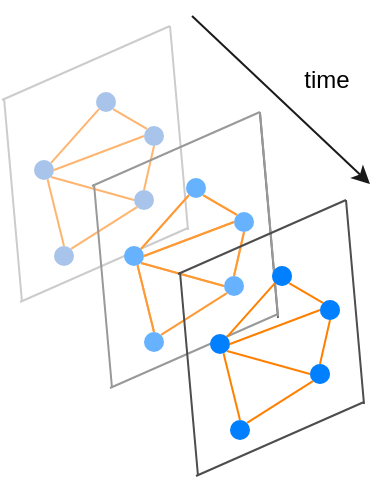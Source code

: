 <mxfile version="18.0.2" type="github">
  <diagram id="ZEEIfeb5kdQ4oCF-WjpS" name="第 1 页">
    <mxGraphModel dx="433" dy="239" grid="0" gridSize="10" guides="1" tooltips="1" connect="1" arrows="1" fold="1" page="1" pageScale="1" pageWidth="827" pageHeight="1169" math="0" shadow="0">
      <root>
        <mxCell id="0" />
        <mxCell id="1" parent="0" />
        <mxCell id="BLYDs0t8KJtAaiGoSsUx-44" value="" style="group" vertex="1" connectable="0" parent="1">
          <mxGeometry x="169" y="282" width="138" height="181" as="geometry" />
        </mxCell>
        <mxCell id="BLYDs0t8KJtAaiGoSsUx-4" value="" style="endArrow=none;html=1;rounded=0;strokeColor=#CCCCCC;" edge="1" parent="BLYDs0t8KJtAaiGoSsUx-44">
          <mxGeometry width="50" height="50" relative="1" as="geometry">
            <mxPoint x="10" y="138" as="sourcePoint" />
            <mxPoint x="1" y="36" as="targetPoint" />
          </mxGeometry>
        </mxCell>
        <mxCell id="BLYDs0t8KJtAaiGoSsUx-5" value="" style="endArrow=none;html=1;rounded=0;strokeColor=#CCCCCC;" edge="1" parent="BLYDs0t8KJtAaiGoSsUx-44">
          <mxGeometry width="50" height="50" relative="1" as="geometry">
            <mxPoint y="37" as="sourcePoint" />
            <mxPoint x="84" as="targetPoint" />
          </mxGeometry>
        </mxCell>
        <mxCell id="BLYDs0t8KJtAaiGoSsUx-6" value="" style="endArrow=none;html=1;rounded=0;strokeColor=#CCCCCC;" edge="1" parent="BLYDs0t8KJtAaiGoSsUx-44">
          <mxGeometry width="50" height="50" relative="1" as="geometry">
            <mxPoint x="93" y="102" as="sourcePoint" />
            <mxPoint x="84" as="targetPoint" />
          </mxGeometry>
        </mxCell>
        <mxCell id="BLYDs0t8KJtAaiGoSsUx-7" value="" style="endArrow=none;html=1;rounded=0;strokeColor=#CCCCCC;" edge="1" parent="BLYDs0t8KJtAaiGoSsUx-44">
          <mxGeometry width="50" height="50" relative="1" as="geometry">
            <mxPoint x="9" y="138" as="sourcePoint" />
            <mxPoint x="93" y="101" as="targetPoint" />
          </mxGeometry>
        </mxCell>
        <mxCell id="BLYDs0t8KJtAaiGoSsUx-12" value="" style="ellipse;whiteSpace=wrap;html=1;aspect=fixed;fillColor=#A9C4EB;strokeColor=none;" vertex="1" parent="BLYDs0t8KJtAaiGoSsUx-44">
          <mxGeometry x="16" y="67" width="10" height="10" as="geometry" />
        </mxCell>
        <mxCell id="BLYDs0t8KJtAaiGoSsUx-13" value="" style="ellipse;whiteSpace=wrap;html=1;aspect=fixed;fillColor=#A9C4EB;strokeColor=none;" vertex="1" parent="BLYDs0t8KJtAaiGoSsUx-44">
          <mxGeometry x="47" y="33" width="10" height="10" as="geometry" />
        </mxCell>
        <mxCell id="BLYDs0t8KJtAaiGoSsUx-14" value="" style="ellipse;whiteSpace=wrap;html=1;aspect=fixed;fillColor=#A9C4EB;strokeColor=none;" vertex="1" parent="BLYDs0t8KJtAaiGoSsUx-44">
          <mxGeometry x="26" y="110" width="10" height="10" as="geometry" />
        </mxCell>
        <mxCell id="BLYDs0t8KJtAaiGoSsUx-15" value="" style="ellipse;whiteSpace=wrap;html=1;aspect=fixed;fillColor=#A9C4EB;strokeColor=none;" vertex="1" parent="BLYDs0t8KJtAaiGoSsUx-44">
          <mxGeometry x="66" y="82" width="10" height="10" as="geometry" />
        </mxCell>
        <mxCell id="BLYDs0t8KJtAaiGoSsUx-16" value="" style="ellipse;whiteSpace=wrap;html=1;aspect=fixed;fillColor=#A9C4EB;strokeColor=none;" vertex="1" parent="BLYDs0t8KJtAaiGoSsUx-44">
          <mxGeometry x="71" y="50" width="10" height="10" as="geometry" />
        </mxCell>
        <mxCell id="BLYDs0t8KJtAaiGoSsUx-17" value="" style="endArrow=none;html=1;rounded=0;strokeColor=#FFB570;exitX=1;exitY=0;exitDx=0;exitDy=0;entryX=0;entryY=1;entryDx=0;entryDy=0;" edge="1" parent="BLYDs0t8KJtAaiGoSsUx-44" source="BLYDs0t8KJtAaiGoSsUx-12" target="BLYDs0t8KJtAaiGoSsUx-13">
          <mxGeometry width="50" height="50" relative="1" as="geometry">
            <mxPoint x="124" y="116" as="sourcePoint" />
            <mxPoint x="174" y="66" as="targetPoint" />
          </mxGeometry>
        </mxCell>
        <mxCell id="BLYDs0t8KJtAaiGoSsUx-19" value="" style="endArrow=none;html=1;rounded=0;strokeColor=#FFB570;exitX=1;exitY=1;exitDx=0;exitDy=0;entryX=0;entryY=0;entryDx=0;entryDy=0;" edge="1" parent="BLYDs0t8KJtAaiGoSsUx-44" source="BLYDs0t8KJtAaiGoSsUx-13" target="BLYDs0t8KJtAaiGoSsUx-16">
          <mxGeometry width="50" height="50" relative="1" as="geometry">
            <mxPoint x="138.996" y="68.464" as="sourcePoint" />
            <mxPoint x="162.924" y="41.536" as="targetPoint" />
          </mxGeometry>
        </mxCell>
        <mxCell id="BLYDs0t8KJtAaiGoSsUx-20" value="" style="endArrow=none;html=1;rounded=0;strokeColor=#FFB570;exitX=1;exitY=0.5;exitDx=0;exitDy=0;entryX=0;entryY=0.5;entryDx=0;entryDy=0;" edge="1" parent="BLYDs0t8KJtAaiGoSsUx-44" source="BLYDs0t8KJtAaiGoSsUx-12" target="BLYDs0t8KJtAaiGoSsUx-16">
          <mxGeometry width="50" height="50" relative="1" as="geometry">
            <mxPoint x="40.036" y="86.924" as="sourcePoint" />
            <mxPoint x="63.964" y="59.996" as="targetPoint" />
          </mxGeometry>
        </mxCell>
        <mxCell id="BLYDs0t8KJtAaiGoSsUx-21" value="" style="endArrow=none;html=1;rounded=0;strokeColor=#FFB570;exitX=0.5;exitY=1;exitDx=0;exitDy=0;entryX=0.5;entryY=0;entryDx=0;entryDy=0;" edge="1" parent="BLYDs0t8KJtAaiGoSsUx-44" source="BLYDs0t8KJtAaiGoSsUx-16" target="BLYDs0t8KJtAaiGoSsUx-15">
          <mxGeometry width="50" height="50" relative="1" as="geometry">
            <mxPoint x="132.996" y="74.924" as="sourcePoint" />
            <mxPoint x="156.924" y="47.996" as="targetPoint" />
          </mxGeometry>
        </mxCell>
        <mxCell id="BLYDs0t8KJtAaiGoSsUx-25" value="" style="endArrow=none;html=1;rounded=0;strokeColor=#FFB570;exitX=0;exitY=1;exitDx=0;exitDy=0;entryX=1;entryY=0;entryDx=0;entryDy=0;" edge="1" parent="BLYDs0t8KJtAaiGoSsUx-44" source="BLYDs0t8KJtAaiGoSsUx-15" target="BLYDs0t8KJtAaiGoSsUx-14">
          <mxGeometry width="50" height="50" relative="1" as="geometry">
            <mxPoint x="52" y="88" as="sourcePoint" />
            <mxPoint x="47" y="110.0" as="targetPoint" />
          </mxGeometry>
        </mxCell>
        <mxCell id="BLYDs0t8KJtAaiGoSsUx-26" value="" style="endArrow=none;html=1;rounded=0;strokeColor=#FFB570;exitX=0.5;exitY=0;exitDx=0;exitDy=0;entryX=0.676;entryY=0.96;entryDx=0;entryDy=0;entryPerimeter=0;" edge="1" parent="BLYDs0t8KJtAaiGoSsUx-44" source="BLYDs0t8KJtAaiGoSsUx-14" target="BLYDs0t8KJtAaiGoSsUx-12">
          <mxGeometry width="50" height="50" relative="1" as="geometry">
            <mxPoint x="77.464" y="100.536" as="sourcePoint" />
            <mxPoint x="44.536" y="121.464" as="targetPoint" />
          </mxGeometry>
        </mxCell>
        <mxCell id="BLYDs0t8KJtAaiGoSsUx-27" value="" style="endArrow=none;html=1;rounded=0;strokeColor=#FFB570;exitX=0;exitY=0.5;exitDx=0;exitDy=0;entryX=1;entryY=1;entryDx=0;entryDy=0;" edge="1" parent="BLYDs0t8KJtAaiGoSsUx-44" source="BLYDs0t8KJtAaiGoSsUx-15" target="BLYDs0t8KJtAaiGoSsUx-12">
          <mxGeometry width="50" height="50" relative="1" as="geometry">
            <mxPoint x="77.464" y="100.536" as="sourcePoint" />
            <mxPoint x="44.536" y="121.464" as="targetPoint" />
          </mxGeometry>
        </mxCell>
        <mxCell id="BLYDs0t8KJtAaiGoSsUx-87" value="" style="group" vertex="1" connectable="0" parent="BLYDs0t8KJtAaiGoSsUx-44">
          <mxGeometry x="45" y="43" width="93" height="138" as="geometry" />
        </mxCell>
        <mxCell id="BLYDs0t8KJtAaiGoSsUx-46" value="" style="endArrow=none;html=1;rounded=0;strokeColor=#999999;" edge="1" parent="BLYDs0t8KJtAaiGoSsUx-87">
          <mxGeometry width="50" height="50" relative="1" as="geometry">
            <mxPoint x="10" y="138" as="sourcePoint" />
            <mxPoint x="1" y="36" as="targetPoint" />
          </mxGeometry>
        </mxCell>
        <mxCell id="BLYDs0t8KJtAaiGoSsUx-47" value="" style="endArrow=none;html=1;rounded=0;strokeColor=#999999;" edge="1" parent="BLYDs0t8KJtAaiGoSsUx-87">
          <mxGeometry width="50" height="50" relative="1" as="geometry">
            <mxPoint y="37" as="sourcePoint" />
            <mxPoint x="84" as="targetPoint" />
          </mxGeometry>
        </mxCell>
        <mxCell id="BLYDs0t8KJtAaiGoSsUx-48" value="" style="endArrow=none;html=1;rounded=0;strokeColor=#666666;" edge="1" parent="BLYDs0t8KJtAaiGoSsUx-87">
          <mxGeometry width="50" height="50" relative="1" as="geometry">
            <mxPoint x="93" y="103" as="sourcePoint" />
            <mxPoint x="84" y="1" as="targetPoint" />
          </mxGeometry>
        </mxCell>
        <mxCell id="BLYDs0t8KJtAaiGoSsUx-49" value="" style="endArrow=none;html=1;rounded=0;strokeColor=#999999;" edge="1" parent="BLYDs0t8KJtAaiGoSsUx-87">
          <mxGeometry width="50" height="50" relative="1" as="geometry">
            <mxPoint x="9" y="138" as="sourcePoint" />
            <mxPoint x="93" y="101" as="targetPoint" />
          </mxGeometry>
        </mxCell>
        <mxCell id="BLYDs0t8KJtAaiGoSsUx-50" value="" style="ellipse;whiteSpace=wrap;html=1;aspect=fixed;fillColor=#66B2FF;strokeColor=none;" vertex="1" parent="BLYDs0t8KJtAaiGoSsUx-87">
          <mxGeometry x="16" y="67" width="10" height="10" as="geometry" />
        </mxCell>
        <mxCell id="BLYDs0t8KJtAaiGoSsUx-51" value="" style="ellipse;whiteSpace=wrap;html=1;aspect=fixed;fillColor=#66B2FF;strokeColor=none;" vertex="1" parent="BLYDs0t8KJtAaiGoSsUx-87">
          <mxGeometry x="47" y="33" width="10" height="10" as="geometry" />
        </mxCell>
        <mxCell id="BLYDs0t8KJtAaiGoSsUx-52" value="" style="ellipse;whiteSpace=wrap;html=1;aspect=fixed;fillColor=#66B2FF;strokeColor=none;" vertex="1" parent="BLYDs0t8KJtAaiGoSsUx-87">
          <mxGeometry x="26" y="110" width="10" height="10" as="geometry" />
        </mxCell>
        <mxCell id="BLYDs0t8KJtAaiGoSsUx-53" value="" style="ellipse;whiteSpace=wrap;html=1;aspect=fixed;fillColor=#66B2FF;strokeColor=none;" vertex="1" parent="BLYDs0t8KJtAaiGoSsUx-87">
          <mxGeometry x="66" y="82" width="10" height="10" as="geometry" />
        </mxCell>
        <mxCell id="BLYDs0t8KJtAaiGoSsUx-54" value="" style="ellipse;whiteSpace=wrap;html=1;aspect=fixed;fillColor=#66B2FF;strokeColor=none;" vertex="1" parent="BLYDs0t8KJtAaiGoSsUx-87">
          <mxGeometry x="71" y="50" width="10" height="10" as="geometry" />
        </mxCell>
        <mxCell id="BLYDs0t8KJtAaiGoSsUx-55" value="" style="endArrow=none;html=1;rounded=0;strokeColor=#FFB570;exitX=1;exitY=0;exitDx=0;exitDy=0;entryX=0;entryY=1;entryDx=0;entryDy=0;" edge="1" parent="BLYDs0t8KJtAaiGoSsUx-87" source="BLYDs0t8KJtAaiGoSsUx-50" target="BLYDs0t8KJtAaiGoSsUx-51">
          <mxGeometry width="50" height="50" relative="1" as="geometry">
            <mxPoint x="124" y="116" as="sourcePoint" />
            <mxPoint x="174" y="66" as="targetPoint" />
          </mxGeometry>
        </mxCell>
        <mxCell id="BLYDs0t8KJtAaiGoSsUx-56" value="" style="endArrow=none;html=1;rounded=0;strokeColor=#FFB570;exitX=1;exitY=1;exitDx=0;exitDy=0;entryX=0;entryY=0;entryDx=0;entryDy=0;" edge="1" parent="BLYDs0t8KJtAaiGoSsUx-87" source="BLYDs0t8KJtAaiGoSsUx-51" target="BLYDs0t8KJtAaiGoSsUx-54">
          <mxGeometry width="50" height="50" relative="1" as="geometry">
            <mxPoint x="138.996" y="68.464" as="sourcePoint" />
            <mxPoint x="162.924" y="41.536" as="targetPoint" />
          </mxGeometry>
        </mxCell>
        <mxCell id="BLYDs0t8KJtAaiGoSsUx-57" value="" style="endArrow=none;html=1;rounded=0;strokeColor=#FFB570;exitX=1;exitY=0.5;exitDx=0;exitDy=0;entryX=0;entryY=0.5;entryDx=0;entryDy=0;" edge="1" parent="BLYDs0t8KJtAaiGoSsUx-87" source="BLYDs0t8KJtAaiGoSsUx-50" target="BLYDs0t8KJtAaiGoSsUx-54">
          <mxGeometry width="50" height="50" relative="1" as="geometry">
            <mxPoint x="40.036" y="86.924" as="sourcePoint" />
            <mxPoint x="63.964" y="59.996" as="targetPoint" />
          </mxGeometry>
        </mxCell>
        <mxCell id="BLYDs0t8KJtAaiGoSsUx-58" value="" style="endArrow=none;html=1;rounded=0;strokeColor=#FFB570;exitX=0.5;exitY=1;exitDx=0;exitDy=0;entryX=0.5;entryY=0;entryDx=0;entryDy=0;" edge="1" parent="BLYDs0t8KJtAaiGoSsUx-87" source="BLYDs0t8KJtAaiGoSsUx-54" target="BLYDs0t8KJtAaiGoSsUx-53">
          <mxGeometry width="50" height="50" relative="1" as="geometry">
            <mxPoint x="132.996" y="74.924" as="sourcePoint" />
            <mxPoint x="156.924" y="47.996" as="targetPoint" />
          </mxGeometry>
        </mxCell>
        <mxCell id="BLYDs0t8KJtAaiGoSsUx-59" value="" style="endArrow=none;html=1;rounded=0;strokeColor=#FF9933;exitX=0;exitY=1;exitDx=0;exitDy=0;entryX=1;entryY=0;entryDx=0;entryDy=0;" edge="1" parent="BLYDs0t8KJtAaiGoSsUx-87" source="BLYDs0t8KJtAaiGoSsUx-53" target="BLYDs0t8KJtAaiGoSsUx-52">
          <mxGeometry width="50" height="50" relative="1" as="geometry">
            <mxPoint x="52" y="88" as="sourcePoint" />
            <mxPoint x="47" y="110.0" as="targetPoint" />
          </mxGeometry>
        </mxCell>
        <mxCell id="BLYDs0t8KJtAaiGoSsUx-60" value="" style="endArrow=none;html=1;rounded=0;strokeColor=#FFB570;exitX=0.5;exitY=0;exitDx=0;exitDy=0;entryX=0.676;entryY=0.96;entryDx=0;entryDy=0;entryPerimeter=0;" edge="1" parent="BLYDs0t8KJtAaiGoSsUx-87" source="BLYDs0t8KJtAaiGoSsUx-52" target="BLYDs0t8KJtAaiGoSsUx-50">
          <mxGeometry width="50" height="50" relative="1" as="geometry">
            <mxPoint x="77.464" y="100.536" as="sourcePoint" />
            <mxPoint x="44.536" y="121.464" as="targetPoint" />
          </mxGeometry>
        </mxCell>
        <mxCell id="BLYDs0t8KJtAaiGoSsUx-61" value="" style="endArrow=none;html=1;rounded=0;strokeColor=#FFB570;exitX=0;exitY=0.5;exitDx=0;exitDy=0;entryX=1;entryY=1;entryDx=0;entryDy=0;" edge="1" parent="BLYDs0t8KJtAaiGoSsUx-87" source="BLYDs0t8KJtAaiGoSsUx-53" target="BLYDs0t8KJtAaiGoSsUx-50">
          <mxGeometry width="50" height="50" relative="1" as="geometry">
            <mxPoint x="77.464" y="100.536" as="sourcePoint" />
            <mxPoint x="44.536" y="121.464" as="targetPoint" />
          </mxGeometry>
        </mxCell>
        <mxCell id="BLYDs0t8KJtAaiGoSsUx-64" value="" style="endArrow=none;html=1;rounded=0;strokeColor=#FF9933;exitX=0;exitY=0.5;exitDx=0;exitDy=0;entryX=1;entryY=1;entryDx=0;entryDy=0;" edge="1" parent="BLYDs0t8KJtAaiGoSsUx-87">
          <mxGeometry width="50" height="50" relative="1" as="geometry">
            <mxPoint x="66.0" y="87" as="sourcePoint" />
            <mxPoint x="24.536" y="75.536" as="targetPoint" />
          </mxGeometry>
        </mxCell>
        <mxCell id="BLYDs0t8KJtAaiGoSsUx-65" value="" style="endArrow=none;html=1;rounded=0;strokeColor=#FF9933;exitX=0.5;exitY=1;exitDx=0;exitDy=0;entryX=0.5;entryY=0;entryDx=0;entryDy=0;" edge="1" parent="BLYDs0t8KJtAaiGoSsUx-87">
          <mxGeometry width="50" height="50" relative="1" as="geometry">
            <mxPoint x="76" y="60" as="sourcePoint" />
            <mxPoint x="71" y="82" as="targetPoint" />
          </mxGeometry>
        </mxCell>
        <mxCell id="BLYDs0t8KJtAaiGoSsUx-66" value="" style="endArrow=none;html=1;rounded=0;strokeColor=#FF9933;exitX=1;exitY=0.5;exitDx=0;exitDy=0;entryX=0;entryY=0.5;entryDx=0;entryDy=0;" edge="1" parent="BLYDs0t8KJtAaiGoSsUx-87">
          <mxGeometry width="50" height="50" relative="1" as="geometry">
            <mxPoint x="26.0" y="72" as="sourcePoint" />
            <mxPoint x="71" y="55" as="targetPoint" />
          </mxGeometry>
        </mxCell>
        <mxCell id="BLYDs0t8KJtAaiGoSsUx-67" value="" style="endArrow=none;html=1;rounded=0;strokeColor=#FF9933;exitX=1;exitY=0;exitDx=0;exitDy=0;entryX=0;entryY=1;entryDx=0;entryDy=0;" edge="1" parent="BLYDs0t8KJtAaiGoSsUx-87">
          <mxGeometry width="50" height="50" relative="1" as="geometry">
            <mxPoint x="24.536" y="68.464" as="sourcePoint" />
            <mxPoint x="48.464" y="41.536" as="targetPoint" />
          </mxGeometry>
        </mxCell>
        <mxCell id="BLYDs0t8KJtAaiGoSsUx-68" value="" style="endArrow=none;html=1;rounded=0;strokeColor=#FF9933;exitX=1;exitY=1;exitDx=0;exitDy=0;entryX=0;entryY=0;entryDx=0;entryDy=0;" edge="1" parent="BLYDs0t8KJtAaiGoSsUx-87">
          <mxGeometry width="50" height="50" relative="1" as="geometry">
            <mxPoint x="55.536" y="41.536" as="sourcePoint" />
            <mxPoint x="72.464" y="51.464" as="targetPoint" />
          </mxGeometry>
        </mxCell>
        <mxCell id="BLYDs0t8KJtAaiGoSsUx-69" value="" style="endArrow=none;html=1;rounded=0;strokeColor=#FF9933;exitX=0.5;exitY=0;exitDx=0;exitDy=0;entryX=0.676;entryY=0.96;entryDx=0;entryDy=0;entryPerimeter=0;" edge="1" parent="BLYDs0t8KJtAaiGoSsUx-87">
          <mxGeometry width="50" height="50" relative="1" as="geometry">
            <mxPoint x="31" y="110" as="sourcePoint" />
            <mxPoint x="22.76" y="76.6" as="targetPoint" />
          </mxGeometry>
        </mxCell>
        <mxCell id="BLYDs0t8KJtAaiGoSsUx-95" value="" style="endArrow=none;html=1;rounded=0;strokeColor=#999999;" edge="1" parent="BLYDs0t8KJtAaiGoSsUx-87">
          <mxGeometry width="50" height="50" relative="1" as="geometry">
            <mxPoint x="93" y="102" as="sourcePoint" />
            <mxPoint x="84" as="targetPoint" />
          </mxGeometry>
        </mxCell>
        <mxCell id="BLYDs0t8KJtAaiGoSsUx-70" value="" style="group" vertex="1" connectable="0" parent="1">
          <mxGeometry x="257" y="369" width="93" height="138" as="geometry" />
        </mxCell>
        <mxCell id="BLYDs0t8KJtAaiGoSsUx-71" value="" style="endArrow=none;html=1;rounded=0;strokeColor=#4D4D4D;" edge="1" parent="BLYDs0t8KJtAaiGoSsUx-70">
          <mxGeometry width="50" height="50" relative="1" as="geometry">
            <mxPoint x="10" y="138" as="sourcePoint" />
            <mxPoint x="1" y="36" as="targetPoint" />
          </mxGeometry>
        </mxCell>
        <mxCell id="BLYDs0t8KJtAaiGoSsUx-72" value="" style="endArrow=none;html=1;rounded=0;strokeColor=#4D4D4D;" edge="1" parent="BLYDs0t8KJtAaiGoSsUx-70">
          <mxGeometry width="50" height="50" relative="1" as="geometry">
            <mxPoint y="37" as="sourcePoint" />
            <mxPoint x="84" as="targetPoint" />
          </mxGeometry>
        </mxCell>
        <mxCell id="BLYDs0t8KJtAaiGoSsUx-73" value="" style="endArrow=none;html=1;rounded=0;strokeColor=#4D4D4D;" edge="1" parent="BLYDs0t8KJtAaiGoSsUx-70">
          <mxGeometry width="50" height="50" relative="1" as="geometry">
            <mxPoint x="93" y="102" as="sourcePoint" />
            <mxPoint x="84" as="targetPoint" />
          </mxGeometry>
        </mxCell>
        <mxCell id="BLYDs0t8KJtAaiGoSsUx-74" value="" style="endArrow=none;html=1;rounded=0;strokeColor=#4D4D4D;" edge="1" parent="BLYDs0t8KJtAaiGoSsUx-70">
          <mxGeometry width="50" height="50" relative="1" as="geometry">
            <mxPoint x="9" y="138" as="sourcePoint" />
            <mxPoint x="93" y="101" as="targetPoint" />
          </mxGeometry>
        </mxCell>
        <mxCell id="BLYDs0t8KJtAaiGoSsUx-75" value="" style="ellipse;whiteSpace=wrap;html=1;aspect=fixed;fillColor=#007FFF;strokeColor=none;" vertex="1" parent="BLYDs0t8KJtAaiGoSsUx-70">
          <mxGeometry x="16" y="67" width="10" height="10" as="geometry" />
        </mxCell>
        <mxCell id="BLYDs0t8KJtAaiGoSsUx-76" value="" style="ellipse;whiteSpace=wrap;html=1;aspect=fixed;fillColor=#A9C4EB;strokeColor=none;" vertex="1" parent="BLYDs0t8KJtAaiGoSsUx-70">
          <mxGeometry x="47" y="33" width="10" height="10" as="geometry" />
        </mxCell>
        <mxCell id="BLYDs0t8KJtAaiGoSsUx-77" value="" style="ellipse;whiteSpace=wrap;html=1;aspect=fixed;fillColor=#007FFF;strokeColor=none;" vertex="1" parent="BLYDs0t8KJtAaiGoSsUx-70">
          <mxGeometry x="26" y="110" width="10" height="10" as="geometry" />
        </mxCell>
        <mxCell id="BLYDs0t8KJtAaiGoSsUx-78" value="" style="ellipse;whiteSpace=wrap;html=1;aspect=fixed;fillColor=#A9C4EB;strokeColor=none;" vertex="1" parent="BLYDs0t8KJtAaiGoSsUx-70">
          <mxGeometry x="66" y="82" width="10" height="10" as="geometry" />
        </mxCell>
        <mxCell id="BLYDs0t8KJtAaiGoSsUx-79" value="" style="ellipse;whiteSpace=wrap;html=1;aspect=fixed;fillColor=#A9C4EB;strokeColor=none;" vertex="1" parent="BLYDs0t8KJtAaiGoSsUx-70">
          <mxGeometry x="71" y="50" width="10" height="10" as="geometry" />
        </mxCell>
        <mxCell id="BLYDs0t8KJtAaiGoSsUx-80" value="" style="endArrow=none;html=1;rounded=0;strokeColor=#FF8000;exitX=1;exitY=0;exitDx=0;exitDy=0;entryX=0;entryY=1;entryDx=0;entryDy=0;" edge="1" parent="BLYDs0t8KJtAaiGoSsUx-70" source="BLYDs0t8KJtAaiGoSsUx-75" target="BLYDs0t8KJtAaiGoSsUx-76">
          <mxGeometry width="50" height="50" relative="1" as="geometry">
            <mxPoint x="124" y="116" as="sourcePoint" />
            <mxPoint x="174" y="66" as="targetPoint" />
          </mxGeometry>
        </mxCell>
        <mxCell id="BLYDs0t8KJtAaiGoSsUx-81" value="" style="endArrow=none;html=1;rounded=0;strokeColor=#FF8000;exitX=1;exitY=1;exitDx=0;exitDy=0;entryX=0;entryY=0;entryDx=0;entryDy=0;" edge="1" parent="BLYDs0t8KJtAaiGoSsUx-70" source="BLYDs0t8KJtAaiGoSsUx-76" target="BLYDs0t8KJtAaiGoSsUx-79">
          <mxGeometry width="50" height="50" relative="1" as="geometry">
            <mxPoint x="138.996" y="68.464" as="sourcePoint" />
            <mxPoint x="162.924" y="41.536" as="targetPoint" />
          </mxGeometry>
        </mxCell>
        <mxCell id="BLYDs0t8KJtAaiGoSsUx-82" value="" style="endArrow=none;html=1;rounded=0;strokeColor=#FF8000;exitX=1;exitY=0.5;exitDx=0;exitDy=0;entryX=0;entryY=0.5;entryDx=0;entryDy=0;" edge="1" parent="BLYDs0t8KJtAaiGoSsUx-70" source="BLYDs0t8KJtAaiGoSsUx-75" target="BLYDs0t8KJtAaiGoSsUx-79">
          <mxGeometry width="50" height="50" relative="1" as="geometry">
            <mxPoint x="40.036" y="86.924" as="sourcePoint" />
            <mxPoint x="63.964" y="59.996" as="targetPoint" />
          </mxGeometry>
        </mxCell>
        <mxCell id="BLYDs0t8KJtAaiGoSsUx-83" value="" style="endArrow=none;html=1;rounded=0;strokeColor=#FF8000;exitX=0.5;exitY=1;exitDx=0;exitDy=0;entryX=0.5;entryY=0;entryDx=0;entryDy=0;" edge="1" parent="BLYDs0t8KJtAaiGoSsUx-70" source="BLYDs0t8KJtAaiGoSsUx-79" target="BLYDs0t8KJtAaiGoSsUx-78">
          <mxGeometry width="50" height="50" relative="1" as="geometry">
            <mxPoint x="132.996" y="74.924" as="sourcePoint" />
            <mxPoint x="156.924" y="47.996" as="targetPoint" />
          </mxGeometry>
        </mxCell>
        <mxCell id="BLYDs0t8KJtAaiGoSsUx-84" value="" style="endArrow=none;html=1;rounded=0;strokeColor=#FF8000;exitX=0;exitY=1;exitDx=0;exitDy=0;entryX=1;entryY=0;entryDx=0;entryDy=0;" edge="1" parent="BLYDs0t8KJtAaiGoSsUx-70" source="BLYDs0t8KJtAaiGoSsUx-78" target="BLYDs0t8KJtAaiGoSsUx-77">
          <mxGeometry width="50" height="50" relative="1" as="geometry">
            <mxPoint x="52" y="88" as="sourcePoint" />
            <mxPoint x="47" y="110.0" as="targetPoint" />
          </mxGeometry>
        </mxCell>
        <mxCell id="BLYDs0t8KJtAaiGoSsUx-85" value="" style="endArrow=none;html=1;rounded=0;strokeColor=#FF8000;exitX=0.5;exitY=0;exitDx=0;exitDy=0;entryX=0.676;entryY=0.96;entryDx=0;entryDy=0;entryPerimeter=0;" edge="1" parent="BLYDs0t8KJtAaiGoSsUx-70" source="BLYDs0t8KJtAaiGoSsUx-77" target="BLYDs0t8KJtAaiGoSsUx-75">
          <mxGeometry width="50" height="50" relative="1" as="geometry">
            <mxPoint x="77.464" y="100.536" as="sourcePoint" />
            <mxPoint x="44.536" y="121.464" as="targetPoint" />
          </mxGeometry>
        </mxCell>
        <mxCell id="BLYDs0t8KJtAaiGoSsUx-86" value="" style="endArrow=none;html=1;rounded=0;strokeColor=#FF8000;exitX=0;exitY=0.5;exitDx=0;exitDy=0;entryX=1;entryY=1;entryDx=0;entryDy=0;" edge="1" parent="BLYDs0t8KJtAaiGoSsUx-70" source="BLYDs0t8KJtAaiGoSsUx-78" target="BLYDs0t8KJtAaiGoSsUx-75">
          <mxGeometry width="50" height="50" relative="1" as="geometry">
            <mxPoint x="77.464" y="100.536" as="sourcePoint" />
            <mxPoint x="44.536" y="121.464" as="targetPoint" />
          </mxGeometry>
        </mxCell>
        <mxCell id="BLYDs0t8KJtAaiGoSsUx-88" value="" style="ellipse;whiteSpace=wrap;html=1;aspect=fixed;fillColor=#007FFF;strokeColor=none;" vertex="1" parent="BLYDs0t8KJtAaiGoSsUx-70">
          <mxGeometry x="47" y="33" width="10" height="10" as="geometry" />
        </mxCell>
        <mxCell id="BLYDs0t8KJtAaiGoSsUx-89" value="" style="ellipse;whiteSpace=wrap;html=1;aspect=fixed;fillColor=#007FFF;strokeColor=none;" vertex="1" parent="BLYDs0t8KJtAaiGoSsUx-70">
          <mxGeometry x="71" y="50" width="10" height="10" as="geometry" />
        </mxCell>
        <mxCell id="BLYDs0t8KJtAaiGoSsUx-90" value="" style="ellipse;whiteSpace=wrap;html=1;aspect=fixed;fillColor=#007FFF;strokeColor=none;" vertex="1" parent="BLYDs0t8KJtAaiGoSsUx-70">
          <mxGeometry x="66" y="82" width="10" height="10" as="geometry" />
        </mxCell>
        <mxCell id="BLYDs0t8KJtAaiGoSsUx-99" value="" style="endArrow=classic;html=1;rounded=0;strokeColor=#1A1A1A;" edge="1" parent="1">
          <mxGeometry width="50" height="50" relative="1" as="geometry">
            <mxPoint x="264" y="277" as="sourcePoint" />
            <mxPoint x="353" y="361" as="targetPoint" />
          </mxGeometry>
        </mxCell>
        <mxCell id="BLYDs0t8KJtAaiGoSsUx-100" value="time" style="text;html=1;align=center;verticalAlign=middle;resizable=0;points=[];autosize=1;strokeColor=none;fillColor=none;" vertex="1" parent="1">
          <mxGeometry x="314" y="300" width="33" height="18" as="geometry" />
        </mxCell>
      </root>
    </mxGraphModel>
  </diagram>
</mxfile>
